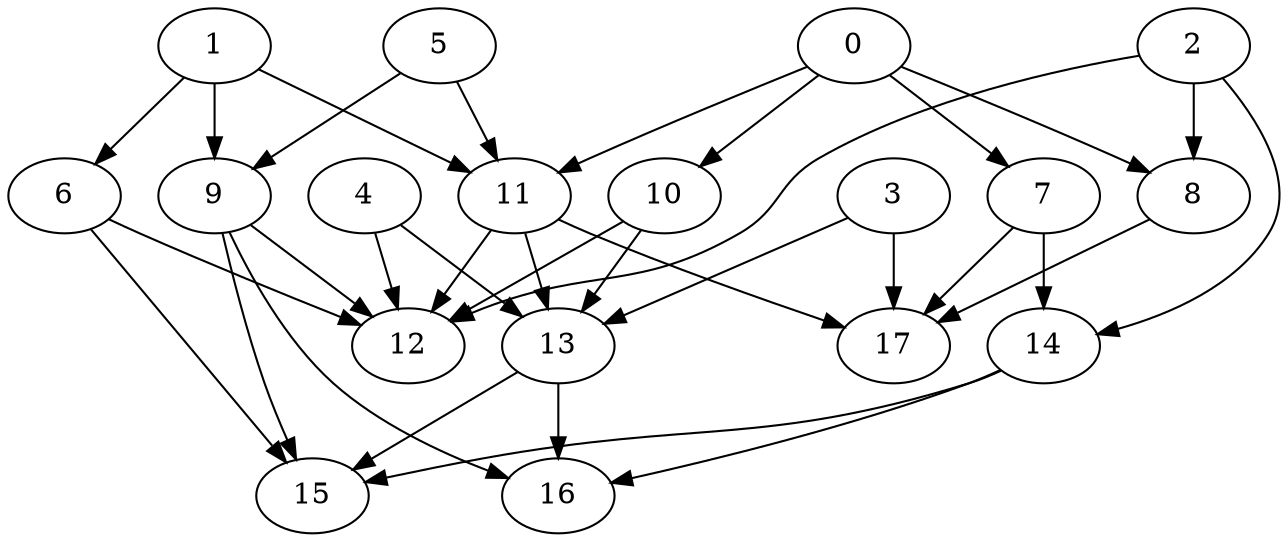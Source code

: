 digraph {
    6 -> 12;
    7 -> 17;
    6 -> 15;
    4 -> 12;
    14 -> 16;
    3 -> 13;
    1 -> 6;
    0 -> 8;
    10 -> 12;
    1 -> 9;
    0 -> 11;
    11 -> 17;
    2 -> 14;
    2 -> 8;
    5 -> 9;
    14 -> 15;
    0 -> 7;
    9 -> 16;
    0 -> 10;
    8 -> 17;
    1 -> 11;
    11 -> 13;
    13 -> 16;
    5 -> 11;
    4 -> 13;
    3 -> 17;
    9 -> 12;
    10 -> 13;
    9 -> 15;
    11 -> 12;
    2 -> 12;
    13 -> 15;
    7 -> 14;
}
